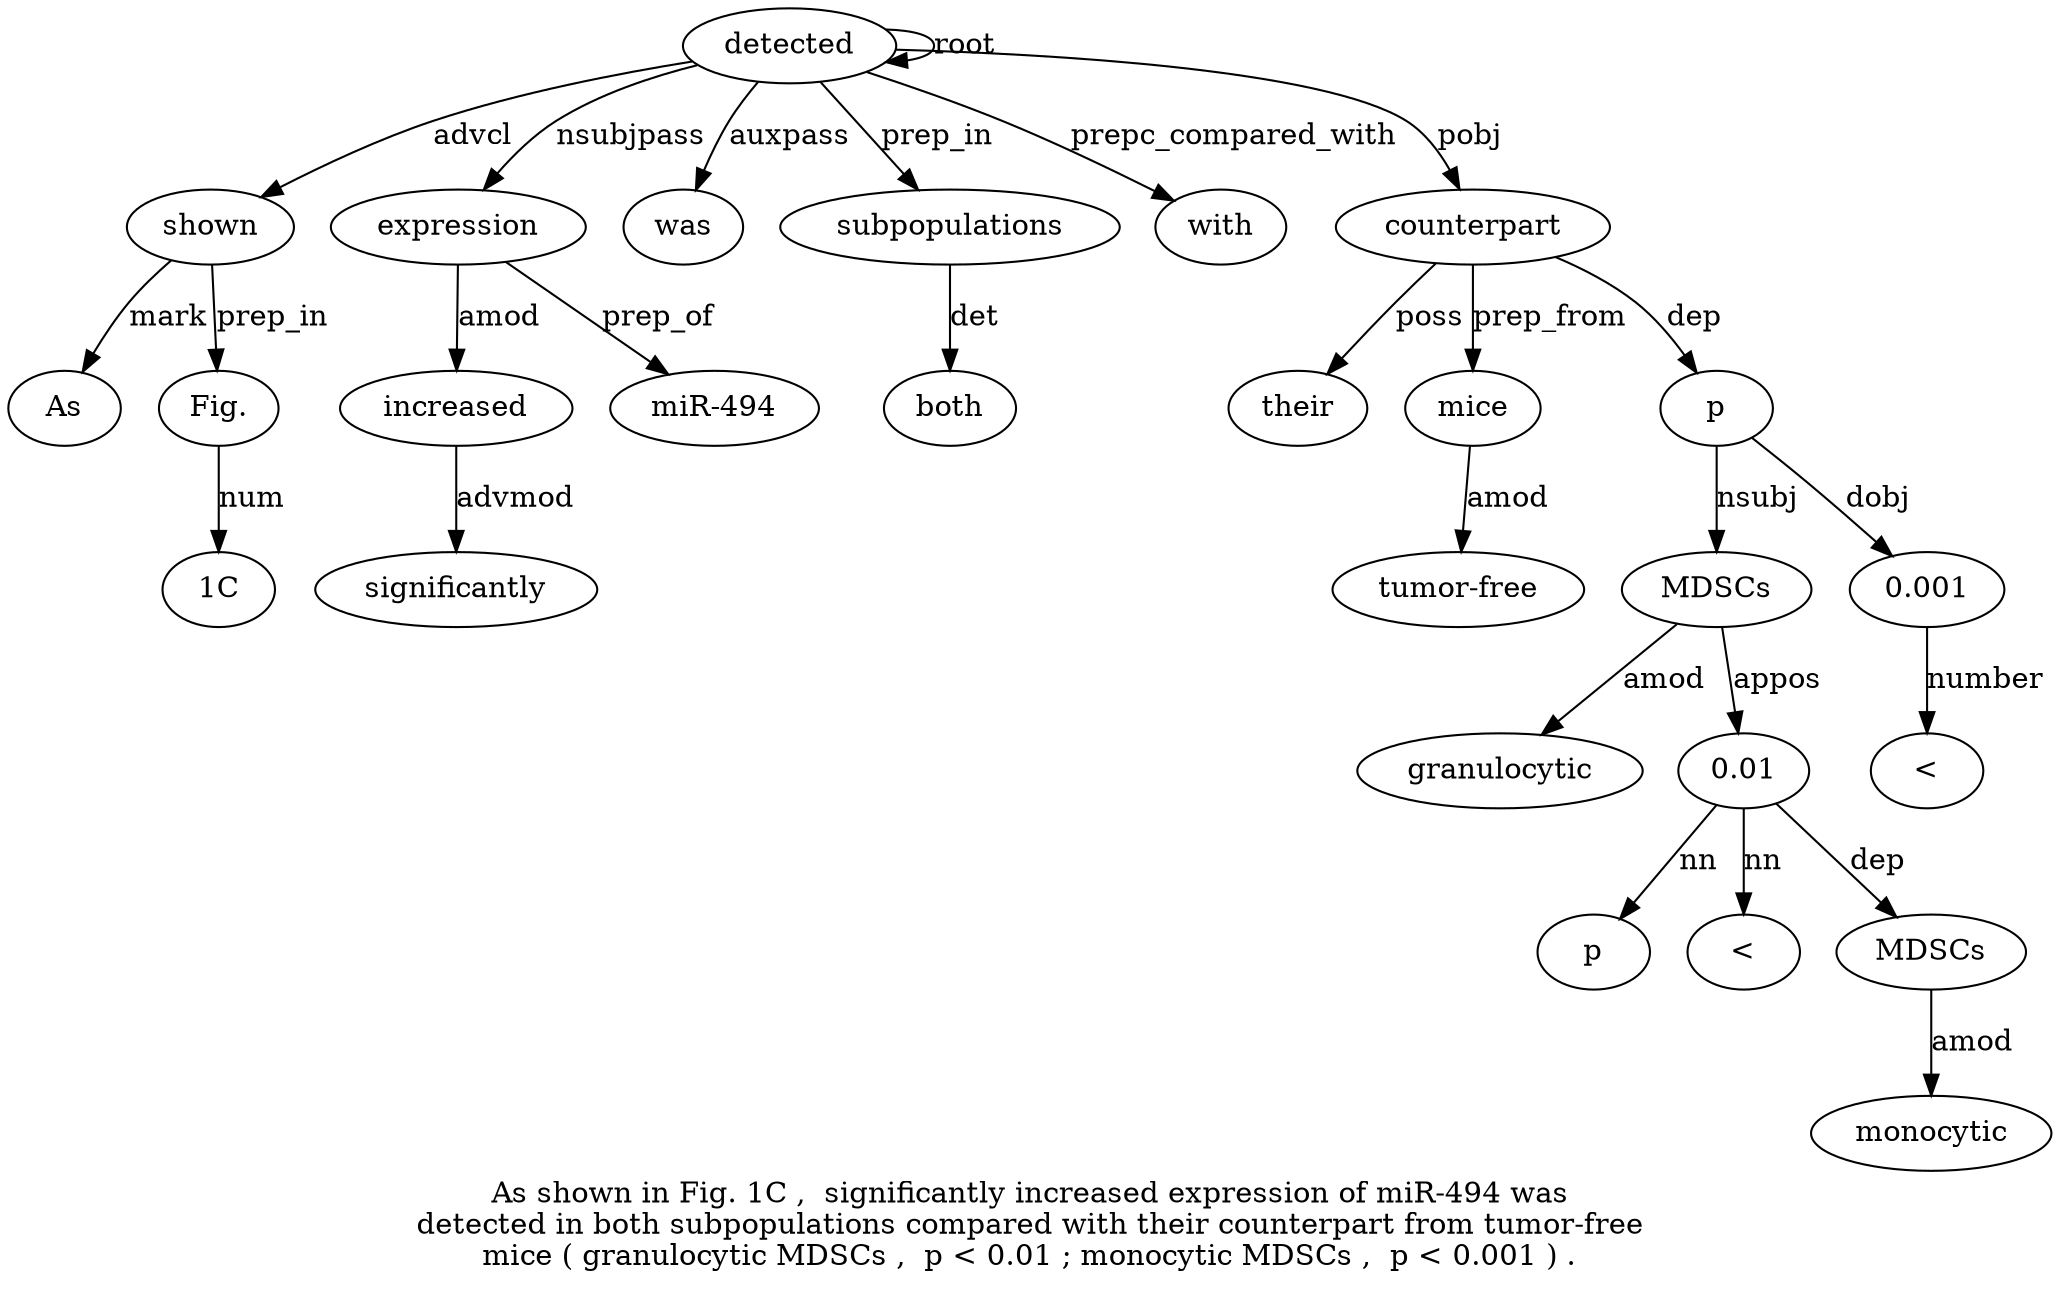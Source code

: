 digraph "As shown in Fig. 1C ,  significantly increased expression of miR-494 was detected in both subpopulations compared with their counterpart from tumor-free mice ( granulocytic MDSCs ,  p < 0.01 ; monocytic MDSCs ,  p < 0.001 ) ." {
label="As shown in Fig. 1C ,  significantly increased expression of miR-494 was
detected in both subpopulations compared with their counterpart from tumor-free
mice ( granulocytic MDSCs ,  p < 0.01 ; monocytic MDSCs ,  p < 0.001 ) .";
shown2 [style=filled, fillcolor=white, label=shown];
As1 [style=filled, fillcolor=white, label=As];
shown2 -> As1  [label=mark];
detected13 [style=filled, fillcolor=white, label=detected];
detected13 -> shown2  [label=advcl];
"Fig.4" [style=filled, fillcolor=white, label="Fig."];
shown2 -> "Fig.4"  [label=prep_in];
"1C5" [style=filled, fillcolor=white, label="1C"];
"Fig.4" -> "1C5"  [label=num];
increased8 [style=filled, fillcolor=white, label=increased];
significantly7 [style=filled, fillcolor=white, label=significantly];
increased8 -> significantly7  [label=advmod];
expression9 [style=filled, fillcolor=white, label=expression];
expression9 -> increased8  [label=amod];
detected13 -> expression9  [label=nsubjpass];
"miR-49411" [style=filled, fillcolor=white, label="miR-494"];
expression9 -> "miR-49411"  [label=prep_of];
was12 [style=filled, fillcolor=white, label=was];
detected13 -> was12  [label=auxpass];
detected13 -> detected13  [label=root];
subpopulations16 [style=filled, fillcolor=white, label=subpopulations];
both15 [style=filled, fillcolor=white, label=both];
subpopulations16 -> both15  [label=det];
detected13 -> subpopulations16  [label=prep_in];
with18 [style=filled, fillcolor=white, label=with];
detected13 -> with18  [label=prepc_compared_with];
counterpart20 [style=filled, fillcolor=white, label=counterpart];
their19 [style=filled, fillcolor=white, label=their];
counterpart20 -> their19  [label=poss];
detected13 -> counterpart20  [label=pobj];
mice23 [style=filled, fillcolor=white, label=mice];
"tumor-free22" [style=filled, fillcolor=white, label="tumor-free"];
mice23 -> "tumor-free22"  [label=amod];
counterpart20 -> mice23  [label=prep_from];
MDSCs26 [style=filled, fillcolor=white, label=MDSCs];
granulocytic25 [style=filled, fillcolor=white, label=granulocytic];
MDSCs26 -> granulocytic25  [label=amod];
p35 [style=filled, fillcolor=white, label=p];
p35 -> MDSCs26  [label=nsubj];
"0.013" [style=filled, fillcolor=white, label="0.01"];
p28 [style=filled, fillcolor=white, label=p];
"0.013" -> p28  [label=nn];
"<29" [style=filled, fillcolor=white, label="<"];
"0.013" -> "<29"  [label=nn];
MDSCs26 -> "0.013"  [label=appos];
MDSCs33 [style=filled, fillcolor=white, label=MDSCs];
monocytic32 [style=filled, fillcolor=white, label=monocytic];
MDSCs33 -> monocytic32  [label=amod];
"0.013" -> MDSCs33  [label=dep];
counterpart20 -> p35  [label=dep];
"0.00137" [style=filled, fillcolor=white, label="0.001"];
"<36" [style=filled, fillcolor=white, label="<"];
"0.00137" -> "<36"  [label=number];
p35 -> "0.00137"  [label=dobj];
}
